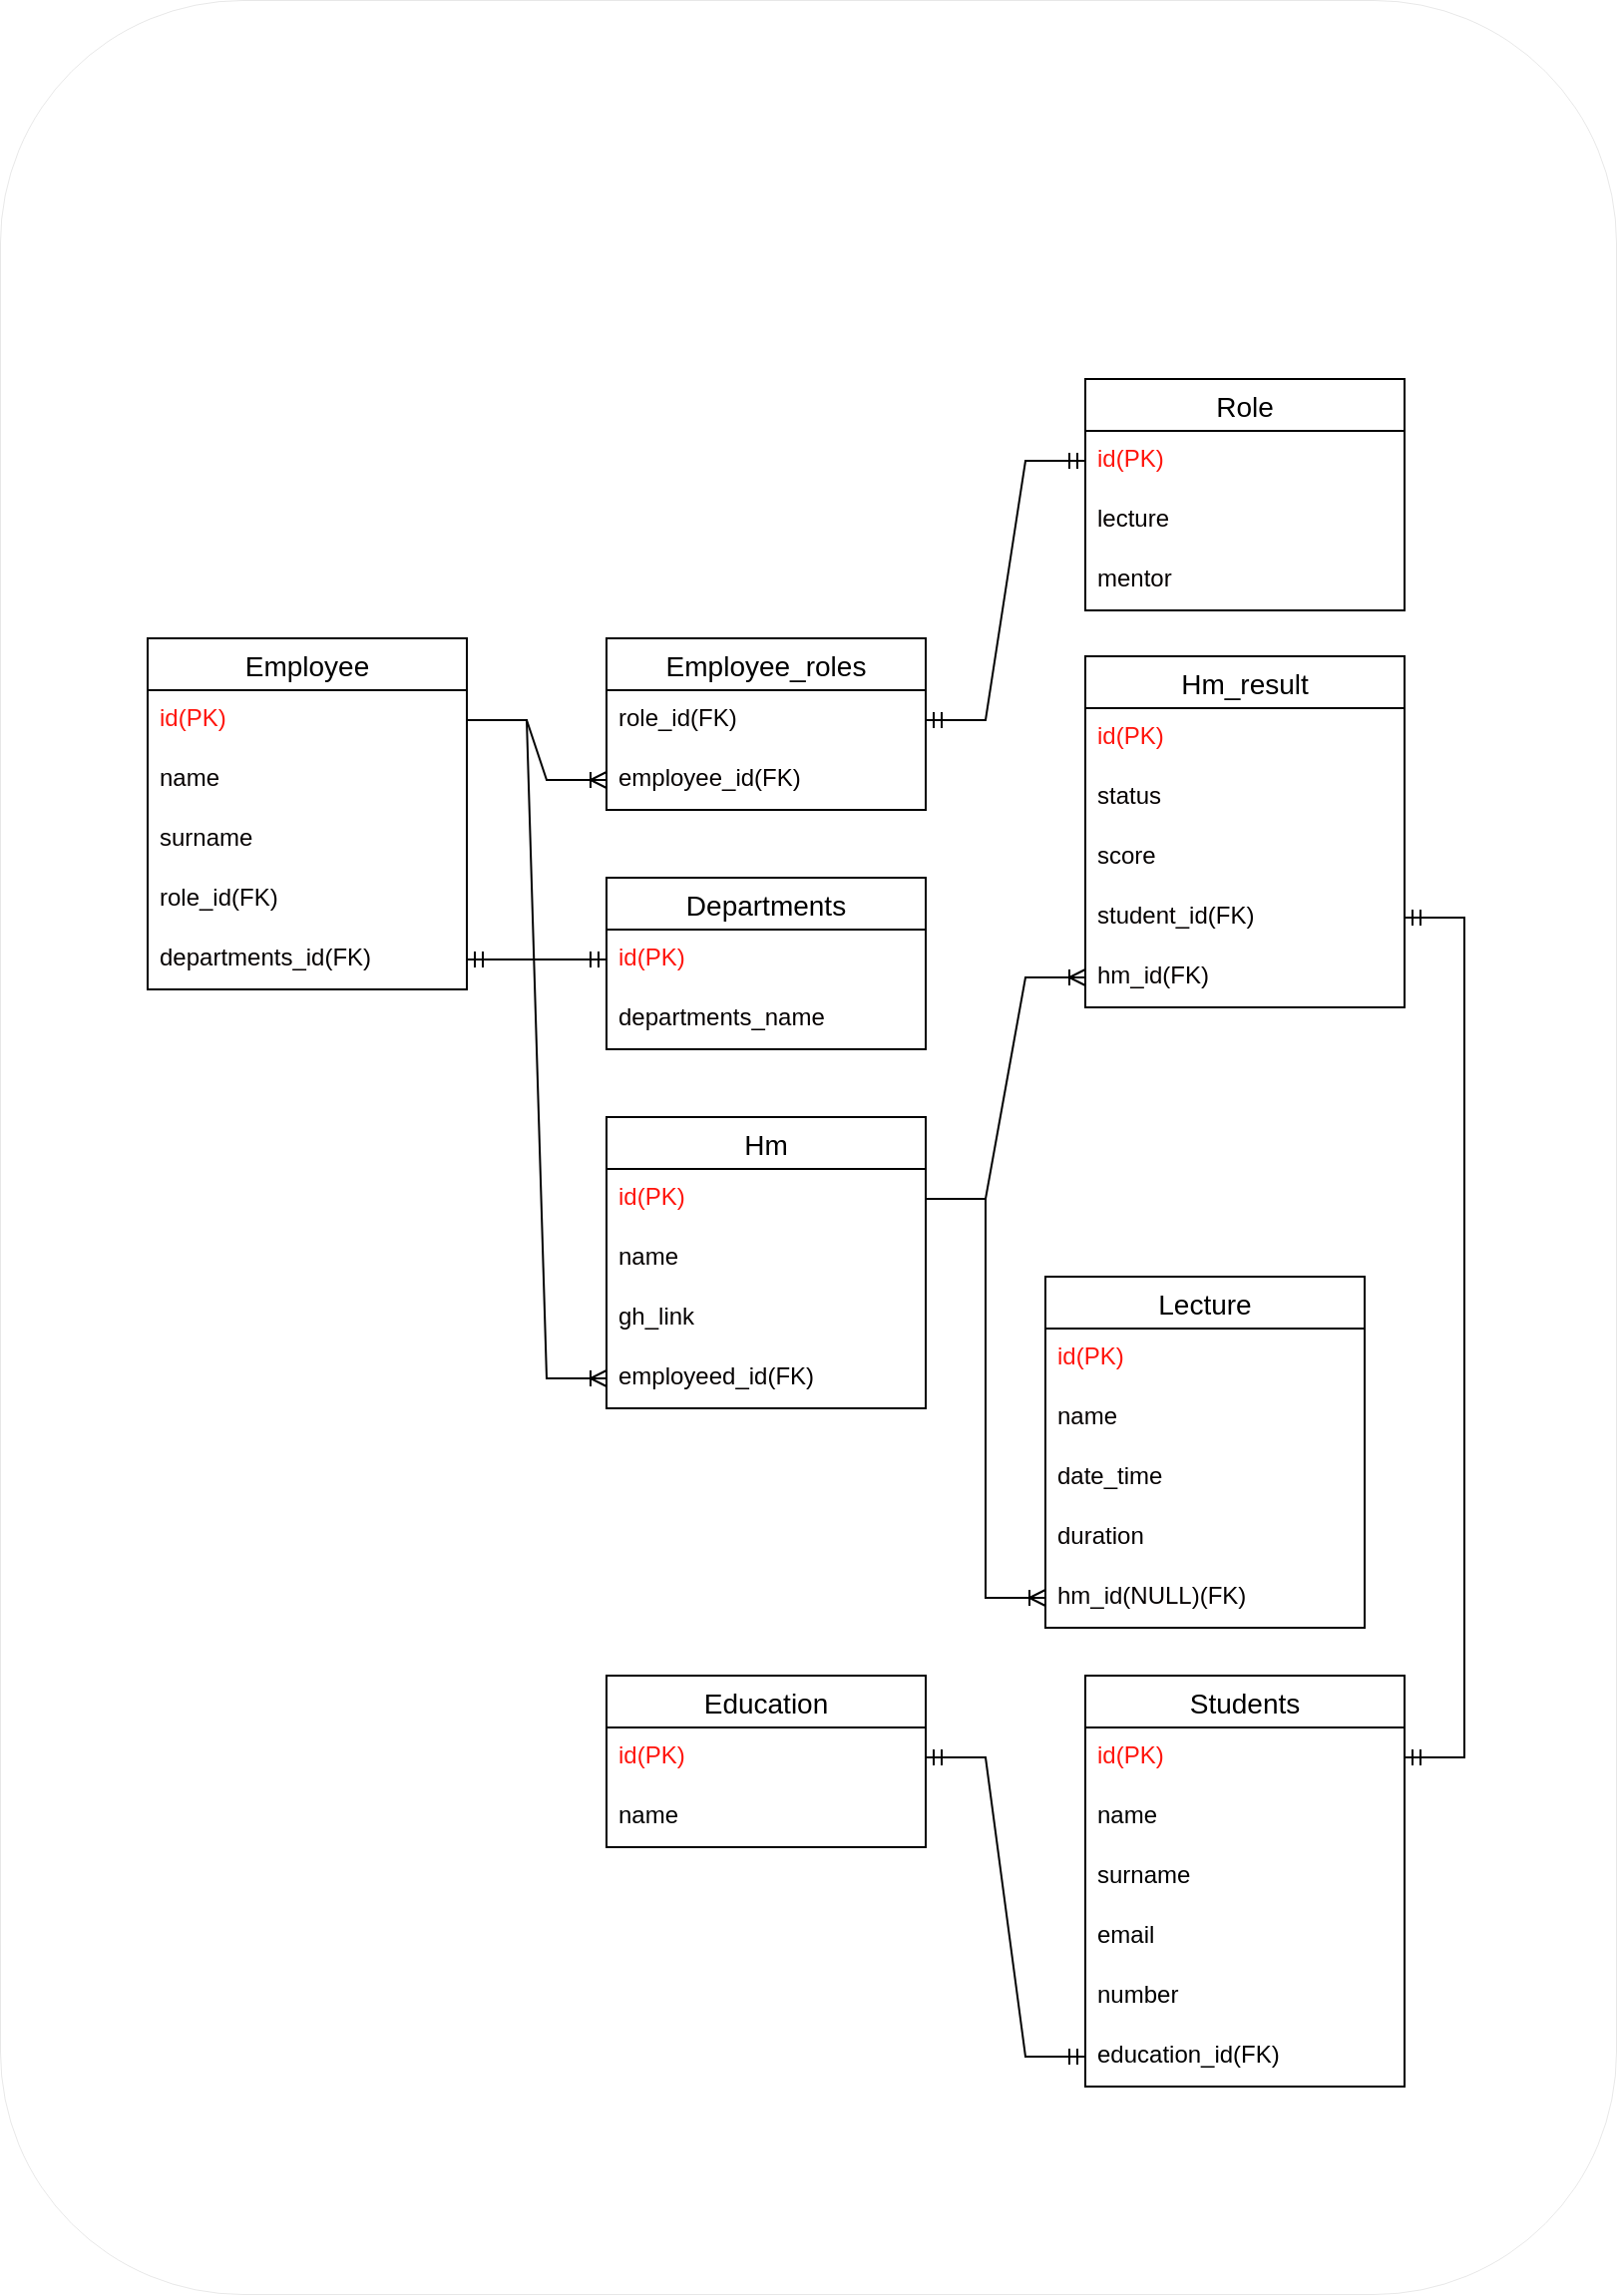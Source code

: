 <mxfile version="20.3.7" type="device"><diagram id="6gJSotQZ-EhypZ3zeEot" name="Страница 1"><mxGraphModel dx="1730" dy="945" grid="1" gridSize="10" guides="1" tooltips="1" connect="1" arrows="1" fold="1" page="1" pageScale="1" pageWidth="827" pageHeight="1169" math="0" shadow="0"><root><mxCell id="0"/><mxCell id="1" parent="0"/><mxCell id="FY84d4UfKOGvVVuvof9K-20" value="" style="rounded=1;whiteSpace=wrap;html=1;strokeWidth=0;" vertex="1" parent="1"><mxGeometry x="10" y="10" width="810" height="1150" as="geometry"/></mxCell><mxCell id="m9Bfrf7QLJoJbOVYGb9r-1" value="Students" style="swimlane;fontStyle=0;childLayout=stackLayout;horizontal=1;startSize=26;horizontalStack=0;resizeParent=1;resizeParentMax=0;resizeLast=0;collapsible=1;marginBottom=0;align=center;fontSize=14;" parent="1" vertex="1"><mxGeometry x="554" y="850" width="160" height="206" as="geometry"/></mxCell><mxCell id="m9Bfrf7QLJoJbOVYGb9r-2" value="id(PK)" style="text;strokeColor=none;fillColor=none;spacingLeft=4;spacingRight=4;overflow=hidden;rotatable=0;points=[[0,0.5],[1,0.5]];portConstraint=eastwest;fontSize=12;fontColor=#FF150D;" parent="m9Bfrf7QLJoJbOVYGb9r-1" vertex="1"><mxGeometry y="26" width="160" height="30" as="geometry"/></mxCell><mxCell id="m9Bfrf7QLJoJbOVYGb9r-4" value="name" style="text;strokeColor=none;fillColor=none;spacingLeft=4;spacingRight=4;overflow=hidden;rotatable=0;points=[[0,0.5],[1,0.5]];portConstraint=eastwest;fontSize=12;" parent="m9Bfrf7QLJoJbOVYGb9r-1" vertex="1"><mxGeometry y="56" width="160" height="30" as="geometry"/></mxCell><mxCell id="m9Bfrf7QLJoJbOVYGb9r-3" value="surname" style="text;strokeColor=none;fillColor=none;spacingLeft=4;spacingRight=4;overflow=hidden;rotatable=0;points=[[0,0.5],[1,0.5]];portConstraint=eastwest;fontSize=12;" parent="m9Bfrf7QLJoJbOVYGb9r-1" vertex="1"><mxGeometry y="86" width="160" height="30" as="geometry"/></mxCell><mxCell id="m9Bfrf7QLJoJbOVYGb9r-5" value="email" style="text;strokeColor=none;fillColor=none;spacingLeft=4;spacingRight=4;overflow=hidden;rotatable=0;points=[[0,0.5],[1,0.5]];portConstraint=eastwest;fontSize=12;" parent="m9Bfrf7QLJoJbOVYGb9r-1" vertex="1"><mxGeometry y="116" width="160" height="30" as="geometry"/></mxCell><mxCell id="m9Bfrf7QLJoJbOVYGb9r-6" value="number" style="text;strokeColor=none;fillColor=none;spacingLeft=4;spacingRight=4;overflow=hidden;rotatable=0;points=[[0,0.5],[1,0.5]];portConstraint=eastwest;fontSize=12;" parent="m9Bfrf7QLJoJbOVYGb9r-1" vertex="1"><mxGeometry y="146" width="160" height="30" as="geometry"/></mxCell><mxCell id="m9Bfrf7QLJoJbOVYGb9r-19" value="education_id(FK)" style="text;strokeColor=none;fillColor=none;spacingLeft=4;spacingRight=4;overflow=hidden;rotatable=0;points=[[0,0.5],[1,0.5]];portConstraint=eastwest;fontSize=12;" parent="m9Bfrf7QLJoJbOVYGb9r-1" vertex="1"><mxGeometry y="176" width="160" height="30" as="geometry"/></mxCell><mxCell id="m9Bfrf7QLJoJbOVYGb9r-13" value="Education" style="swimlane;fontStyle=0;childLayout=stackLayout;horizontal=1;startSize=26;horizontalStack=0;resizeParent=1;resizeParentMax=0;resizeLast=0;collapsible=1;marginBottom=0;align=center;fontSize=14;" parent="1" vertex="1"><mxGeometry x="314" y="850" width="160" height="86" as="geometry"/></mxCell><mxCell id="m9Bfrf7QLJoJbOVYGb9r-14" value="id(PK)" style="text;strokeColor=none;fillColor=none;spacingLeft=4;spacingRight=4;overflow=hidden;rotatable=0;points=[[0,0.5],[1,0.5]];portConstraint=eastwest;fontSize=12;fontColor=#FF150D;" parent="m9Bfrf7QLJoJbOVYGb9r-13" vertex="1"><mxGeometry y="26" width="160" height="30" as="geometry"/></mxCell><mxCell id="m9Bfrf7QLJoJbOVYGb9r-24" value="name" style="text;strokeColor=none;fillColor=none;spacingLeft=4;spacingRight=4;overflow=hidden;rotatable=0;points=[[0,0.5],[1,0.5]];portConstraint=eastwest;fontSize=12;" parent="m9Bfrf7QLJoJbOVYGb9r-13" vertex="1"><mxGeometry y="56" width="160" height="30" as="geometry"/></mxCell><mxCell id="m9Bfrf7QLJoJbOVYGb9r-20" value="" style="edgeStyle=entityRelationEdgeStyle;fontSize=12;html=1;endArrow=ERmandOne;startArrow=ERmandOne;rounded=0;fontColor=#FF150D;entryX=1;entryY=0.5;entryDx=0;entryDy=0;exitX=0;exitY=0.5;exitDx=0;exitDy=0;" parent="1" source="m9Bfrf7QLJoJbOVYGb9r-19" target="m9Bfrf7QLJoJbOVYGb9r-14" edge="1"><mxGeometry width="100" height="100" relative="1" as="geometry"><mxPoint x="364" y="250" as="sourcePoint"/><mxPoint x="464" y="150" as="targetPoint"/></mxGeometry></mxCell><mxCell id="m9Bfrf7QLJoJbOVYGb9r-26" value="Employee" style="swimlane;fontStyle=0;childLayout=stackLayout;horizontal=1;startSize=26;horizontalStack=0;resizeParent=1;resizeParentMax=0;resizeLast=0;collapsible=1;marginBottom=0;align=center;fontSize=14;" parent="1" vertex="1"><mxGeometry x="84" y="330" width="160" height="176" as="geometry"/></mxCell><mxCell id="m9Bfrf7QLJoJbOVYGb9r-27" value="id(PK)" style="text;strokeColor=none;fillColor=none;spacingLeft=4;spacingRight=4;overflow=hidden;rotatable=0;points=[[0,0.5],[1,0.5]];portConstraint=eastwest;fontSize=12;fontColor=#FF150D;" parent="m9Bfrf7QLJoJbOVYGb9r-26" vertex="1"><mxGeometry y="26" width="160" height="30" as="geometry"/></mxCell><mxCell id="m9Bfrf7QLJoJbOVYGb9r-28" value="name" style="text;strokeColor=none;fillColor=none;spacingLeft=4;spacingRight=4;overflow=hidden;rotatable=0;points=[[0,0.5],[1,0.5]];portConstraint=eastwest;fontSize=12;fontColor=#050000;" parent="m9Bfrf7QLJoJbOVYGb9r-26" vertex="1"><mxGeometry y="56" width="160" height="30" as="geometry"/></mxCell><mxCell id="m9Bfrf7QLJoJbOVYGb9r-29" value="surname" style="text;strokeColor=none;fillColor=none;spacingLeft=4;spacingRight=4;overflow=hidden;rotatable=0;points=[[0,0.5],[1,0.5]];portConstraint=eastwest;fontSize=12;fontColor=#050000;" parent="m9Bfrf7QLJoJbOVYGb9r-26" vertex="1"><mxGeometry y="86" width="160" height="30" as="geometry"/></mxCell><mxCell id="xUFZDnnabpERK50csijT-3" value="role_id(FK)" style="text;strokeColor=none;fillColor=none;spacingLeft=4;spacingRight=4;overflow=hidden;rotatable=0;points=[[0,0.5],[1,0.5]];portConstraint=eastwest;fontSize=12;fontColor=#050000;" parent="m9Bfrf7QLJoJbOVYGb9r-26" vertex="1"><mxGeometry y="116" width="160" height="30" as="geometry"/></mxCell><mxCell id="xUFZDnnabpERK50csijT-4" value="departments_id(FK)" style="text;strokeColor=none;fillColor=none;spacingLeft=4;spacingRight=4;overflow=hidden;rotatable=0;points=[[0,0.5],[1,0.5]];portConstraint=eastwest;fontSize=12;fontColor=#050000;" parent="m9Bfrf7QLJoJbOVYGb9r-26" vertex="1"><mxGeometry y="146" width="160" height="30" as="geometry"/></mxCell><mxCell id="m9Bfrf7QLJoJbOVYGb9r-30" value="Departments" style="swimlane;fontStyle=0;childLayout=stackLayout;horizontal=1;startSize=26;horizontalStack=0;resizeParent=1;resizeParentMax=0;resizeLast=0;collapsible=1;marginBottom=0;align=center;fontSize=14;" parent="1" vertex="1"><mxGeometry x="314" y="450" width="160" height="86" as="geometry"/></mxCell><mxCell id="m9Bfrf7QLJoJbOVYGb9r-31" value="id(PK)" style="text;strokeColor=none;fillColor=none;spacingLeft=4;spacingRight=4;overflow=hidden;rotatable=0;points=[[0,0.5],[1,0.5]];portConstraint=eastwest;fontSize=12;fontColor=#FF150D;" parent="m9Bfrf7QLJoJbOVYGb9r-30" vertex="1"><mxGeometry y="26" width="160" height="30" as="geometry"/></mxCell><mxCell id="m9Bfrf7QLJoJbOVYGb9r-32" value="departments_name" style="text;strokeColor=none;fillColor=none;spacingLeft=4;spacingRight=4;overflow=hidden;rotatable=0;points=[[0,0.5],[1,0.5]];portConstraint=eastwest;fontSize=12;fontColor=#050000;" parent="m9Bfrf7QLJoJbOVYGb9r-30" vertex="1"><mxGeometry y="56" width="160" height="30" as="geometry"/></mxCell><mxCell id="m9Bfrf7QLJoJbOVYGb9r-39" value="Employee_roles" style="swimlane;fontStyle=0;childLayout=stackLayout;horizontal=1;startSize=26;horizontalStack=0;resizeParent=1;resizeParentMax=0;resizeLast=0;collapsible=1;marginBottom=0;align=center;fontSize=14;" parent="1" vertex="1"><mxGeometry x="314" y="330" width="160" height="86" as="geometry"/></mxCell><mxCell id="m9Bfrf7QLJoJbOVYGb9r-40" value="role_id(FK)" style="text;strokeColor=none;fillColor=none;spacingLeft=4;spacingRight=4;overflow=hidden;rotatable=0;points=[[0,0.5],[1,0.5]];portConstraint=eastwest;fontSize=12;fontColor=#050000;" parent="m9Bfrf7QLJoJbOVYGb9r-39" vertex="1"><mxGeometry y="26" width="160" height="30" as="geometry"/></mxCell><mxCell id="m9Bfrf7QLJoJbOVYGb9r-41" value="employee_id(FK)" style="text;strokeColor=none;fillColor=none;spacingLeft=4;spacingRight=4;overflow=hidden;rotatable=0;points=[[0,0.5],[1,0.5]];portConstraint=eastwest;fontSize=12;fontColor=#050000;" parent="m9Bfrf7QLJoJbOVYGb9r-39" vertex="1"><mxGeometry y="56" width="160" height="30" as="geometry"/></mxCell><mxCell id="xUFZDnnabpERK50csijT-5" value="" style="edgeStyle=entityRelationEdgeStyle;fontSize=12;html=1;endArrow=ERmandOne;startArrow=ERmandOne;rounded=0;fontColor=#FF150D;entryX=0;entryY=0.5;entryDx=0;entryDy=0;exitX=1;exitY=0.5;exitDx=0;exitDy=0;" parent="1" source="xUFZDnnabpERK50csijT-4" target="m9Bfrf7QLJoJbOVYGb9r-31" edge="1"><mxGeometry width="100" height="100" relative="1" as="geometry"><mxPoint x="324" y="530" as="sourcePoint"/><mxPoint x="404" y="440" as="targetPoint"/></mxGeometry></mxCell><mxCell id="xUFZDnnabpERK50csijT-6" value="Role" style="swimlane;fontStyle=0;childLayout=stackLayout;horizontal=1;startSize=26;horizontalStack=0;resizeParent=1;resizeParentMax=0;resizeLast=0;collapsible=1;marginBottom=0;align=center;fontSize=14;" parent="1" vertex="1"><mxGeometry x="554" y="200" width="160" height="116" as="geometry"/></mxCell><mxCell id="xUFZDnnabpERK50csijT-7" value="id(PK)" style="text;strokeColor=none;fillColor=none;spacingLeft=4;spacingRight=4;overflow=hidden;rotatable=0;points=[[0,0.5],[1,0.5]];portConstraint=eastwest;fontSize=12;fontColor=#FF150D;" parent="xUFZDnnabpERK50csijT-6" vertex="1"><mxGeometry y="26" width="160" height="30" as="geometry"/></mxCell><mxCell id="xUFZDnnabpERK50csijT-8" value="lecture" style="text;strokeColor=none;fillColor=none;spacingLeft=4;spacingRight=4;overflow=hidden;rotatable=0;points=[[0,0.5],[1,0.5]];portConstraint=eastwest;fontSize=12;fontColor=#050000;" parent="xUFZDnnabpERK50csijT-6" vertex="1"><mxGeometry y="56" width="160" height="30" as="geometry"/></mxCell><mxCell id="FY84d4UfKOGvVVuvof9K-16" value="mentor" style="text;strokeColor=none;fillColor=none;spacingLeft=4;spacingRight=4;overflow=hidden;rotatable=0;points=[[0,0.5],[1,0.5]];portConstraint=eastwest;fontSize=12;fontColor=#050000;" vertex="1" parent="xUFZDnnabpERK50csijT-6"><mxGeometry y="86" width="160" height="30" as="geometry"/></mxCell><mxCell id="xUFZDnnabpERK50csijT-2" value="" style="edgeStyle=entityRelationEdgeStyle;fontSize=12;html=1;endArrow=ERmandOne;startArrow=ERmandOne;rounded=0;fontColor=#FF150D;entryX=0;entryY=0.5;entryDx=0;entryDy=0;exitX=1;exitY=0.5;exitDx=0;exitDy=0;" parent="1" source="m9Bfrf7QLJoJbOVYGb9r-40" target="xUFZDnnabpERK50csijT-7" edge="1"><mxGeometry width="100" height="100" relative="1" as="geometry"><mxPoint x="344" y="365" as="sourcePoint"/><mxPoint x="414" y="215" as="targetPoint"/></mxGeometry></mxCell><mxCell id="xUFZDnnabpERK50csijT-10" value="Lecture" style="swimlane;fontStyle=0;childLayout=stackLayout;horizontal=1;startSize=26;horizontalStack=0;resizeParent=1;resizeParentMax=0;resizeLast=0;collapsible=1;marginBottom=0;align=center;fontSize=14;" parent="1" vertex="1"><mxGeometry x="534" y="650" width="160" height="176" as="geometry"/></mxCell><mxCell id="xUFZDnnabpERK50csijT-11" value="id(PK)" style="text;strokeColor=none;fillColor=none;spacingLeft=4;spacingRight=4;overflow=hidden;rotatable=0;points=[[0,0.5],[1,0.5]];portConstraint=eastwest;fontSize=12;fontColor=#FF150D;" parent="xUFZDnnabpERK50csijT-10" vertex="1"><mxGeometry y="26" width="160" height="30" as="geometry"/></mxCell><mxCell id="xUFZDnnabpERK50csijT-12" value="name" style="text;strokeColor=none;fillColor=none;spacingLeft=4;spacingRight=4;overflow=hidden;rotatable=0;points=[[0,0.5],[1,0.5]];portConstraint=eastwest;fontSize=12;fontColor=#050000;" parent="xUFZDnnabpERK50csijT-10" vertex="1"><mxGeometry y="56" width="160" height="30" as="geometry"/></mxCell><mxCell id="xUFZDnnabpERK50csijT-13" value="date_time" style="text;strokeColor=none;fillColor=none;spacingLeft=4;spacingRight=4;overflow=hidden;rotatable=0;points=[[0,0.5],[1,0.5]];portConstraint=eastwest;fontSize=12;fontColor=#050000;" parent="xUFZDnnabpERK50csijT-10" vertex="1"><mxGeometry y="86" width="160" height="30" as="geometry"/></mxCell><mxCell id="xUFZDnnabpERK50csijT-14" value="duration" style="text;strokeColor=none;fillColor=none;spacingLeft=4;spacingRight=4;overflow=hidden;rotatable=0;points=[[0,0.5],[1,0.5]];portConstraint=eastwest;fontSize=12;fontColor=#050000;" parent="xUFZDnnabpERK50csijT-10" vertex="1"><mxGeometry y="116" width="160" height="30" as="geometry"/></mxCell><mxCell id="xUFZDnnabpERK50csijT-15" value="hm_id(NULL)(FK)" style="text;strokeColor=none;fillColor=none;spacingLeft=4;spacingRight=4;overflow=hidden;rotatable=0;points=[[0,0.5],[1,0.5]];portConstraint=eastwest;fontSize=12;fontColor=#050000;" parent="xUFZDnnabpERK50csijT-10" vertex="1"><mxGeometry y="146" width="160" height="30" as="geometry"/></mxCell><mxCell id="xUFZDnnabpERK50csijT-16" value="Hm" style="swimlane;fontStyle=0;childLayout=stackLayout;horizontal=1;startSize=26;horizontalStack=0;resizeParent=1;resizeParentMax=0;resizeLast=0;collapsible=1;marginBottom=0;align=center;fontSize=14;" parent="1" vertex="1"><mxGeometry x="314" y="570" width="160" height="146" as="geometry"/></mxCell><mxCell id="xUFZDnnabpERK50csijT-17" value="id(PK)" style="text;strokeColor=none;fillColor=none;spacingLeft=4;spacingRight=4;overflow=hidden;rotatable=0;points=[[0,0.5],[1,0.5]];portConstraint=eastwest;fontSize=12;fontColor=#FF150D;" parent="xUFZDnnabpERK50csijT-16" vertex="1"><mxGeometry y="26" width="160" height="30" as="geometry"/></mxCell><mxCell id="xUFZDnnabpERK50csijT-18" value="name" style="text;strokeColor=none;fillColor=none;spacingLeft=4;spacingRight=4;overflow=hidden;rotatable=0;points=[[0,0.5],[1,0.5]];portConstraint=eastwest;fontSize=12;fontColor=#050000;" parent="xUFZDnnabpERK50csijT-16" vertex="1"><mxGeometry y="56" width="160" height="30" as="geometry"/></mxCell><mxCell id="xUFZDnnabpERK50csijT-19" value="gh_link" style="text;strokeColor=none;fillColor=none;spacingLeft=4;spacingRight=4;overflow=hidden;rotatable=0;points=[[0,0.5],[1,0.5]];portConstraint=eastwest;fontSize=12;fontColor=#050000;" parent="xUFZDnnabpERK50csijT-16" vertex="1"><mxGeometry y="86" width="160" height="30" as="geometry"/></mxCell><mxCell id="xUFZDnnabpERK50csijT-20" value="employeed_id(FK)" style="text;strokeColor=none;fillColor=none;spacingLeft=4;spacingRight=4;overflow=hidden;rotatable=0;points=[[0,0.5],[1,0.5]];portConstraint=eastwest;fontSize=12;fontColor=#050000;" parent="xUFZDnnabpERK50csijT-16" vertex="1"><mxGeometry y="116" width="160" height="30" as="geometry"/></mxCell><mxCell id="xUFZDnnabpERK50csijT-21" value="Hm_result" style="swimlane;fontStyle=0;childLayout=stackLayout;horizontal=1;startSize=26;horizontalStack=0;resizeParent=1;resizeParentMax=0;resizeLast=0;collapsible=1;marginBottom=0;align=center;fontSize=14;" parent="1" vertex="1"><mxGeometry x="554" y="339" width="160" height="176" as="geometry"/></mxCell><mxCell id="xUFZDnnabpERK50csijT-22" value="id(PK)" style="text;strokeColor=none;fillColor=none;spacingLeft=4;spacingRight=4;overflow=hidden;rotatable=0;points=[[0,0.5],[1,0.5]];portConstraint=eastwest;fontSize=12;fontColor=#FF150D;" parent="xUFZDnnabpERK50csijT-21" vertex="1"><mxGeometry y="26" width="160" height="30" as="geometry"/></mxCell><mxCell id="xUFZDnnabpERK50csijT-23" value="status" style="text;strokeColor=none;fillColor=none;spacingLeft=4;spacingRight=4;overflow=hidden;rotatable=0;points=[[0,0.5],[1,0.5]];portConstraint=eastwest;fontSize=12;fontColor=#050000;" parent="xUFZDnnabpERK50csijT-21" vertex="1"><mxGeometry y="56" width="160" height="30" as="geometry"/></mxCell><mxCell id="xUFZDnnabpERK50csijT-24" value="score" style="text;strokeColor=none;fillColor=none;spacingLeft=4;spacingRight=4;overflow=hidden;rotatable=0;points=[[0,0.5],[1,0.5]];portConstraint=eastwest;fontSize=12;fontColor=#050000;" parent="xUFZDnnabpERK50csijT-21" vertex="1"><mxGeometry y="86" width="160" height="30" as="geometry"/></mxCell><mxCell id="xUFZDnnabpERK50csijT-25" value="student_id(FK)" style="text;strokeColor=none;fillColor=none;spacingLeft=4;spacingRight=4;overflow=hidden;rotatable=0;points=[[0,0.5],[1,0.5]];portConstraint=eastwest;fontSize=12;fontColor=#050000;" parent="xUFZDnnabpERK50csijT-21" vertex="1"><mxGeometry y="116" width="160" height="30" as="geometry"/></mxCell><mxCell id="xUFZDnnabpERK50csijT-26" value="hm_id(FK)" style="text;strokeColor=none;fillColor=none;spacingLeft=4;spacingRight=4;overflow=hidden;rotatable=0;points=[[0,0.5],[1,0.5]];portConstraint=eastwest;fontSize=12;fontColor=#050000;" parent="xUFZDnnabpERK50csijT-21" vertex="1"><mxGeometry y="146" width="160" height="30" as="geometry"/></mxCell><mxCell id="FY84d4UfKOGvVVuvof9K-1" value="" style="edgeStyle=entityRelationEdgeStyle;fontSize=12;html=1;endArrow=ERoneToMany;rounded=0;exitX=1;exitY=0.5;exitDx=0;exitDy=0;entryX=0;entryY=0.5;entryDx=0;entryDy=0;" edge="1" parent="1" source="m9Bfrf7QLJoJbOVYGb9r-27" target="xUFZDnnabpERK50csijT-20"><mxGeometry width="100" height="100" relative="1" as="geometry"><mxPoint x="434" y="270" as="sourcePoint"/><mxPoint x="534" y="170" as="targetPoint"/></mxGeometry></mxCell><mxCell id="FY84d4UfKOGvVVuvof9K-8" value="" style="edgeStyle=entityRelationEdgeStyle;fontSize=12;html=1;endArrow=ERoneToMany;rounded=0;entryX=0;entryY=0.5;entryDx=0;entryDy=0;" edge="1" parent="1" source="m9Bfrf7QLJoJbOVYGb9r-27" target="m9Bfrf7QLJoJbOVYGb9r-41"><mxGeometry width="100" height="100" relative="1" as="geometry"><mxPoint x="434" y="640" as="sourcePoint"/><mxPoint x="534" y="540" as="targetPoint"/></mxGeometry></mxCell><mxCell id="FY84d4UfKOGvVVuvof9K-11" value="" style="edgeStyle=entityRelationEdgeStyle;fontSize=12;html=1;endArrow=ERoneToMany;rounded=0;entryX=0;entryY=0.5;entryDx=0;entryDy=0;exitX=1;exitY=0.5;exitDx=0;exitDy=0;" edge="1" parent="1" source="xUFZDnnabpERK50csijT-17" target="xUFZDnnabpERK50csijT-15"><mxGeometry width="100" height="100" relative="1" as="geometry"><mxPoint x="504.0" y="680" as="sourcePoint"/><mxPoint x="584.0" y="710" as="targetPoint"/></mxGeometry></mxCell><mxCell id="FY84d4UfKOGvVVuvof9K-12" value="" style="edgeStyle=entityRelationEdgeStyle;fontSize=12;html=1;endArrow=ERoneToMany;rounded=0;entryX=0;entryY=0.5;entryDx=0;entryDy=0;exitX=1;exitY=0.5;exitDx=0;exitDy=0;" edge="1" parent="1" source="xUFZDnnabpERK50csijT-17" target="xUFZDnnabpERK50csijT-26"><mxGeometry width="100" height="100" relative="1" as="geometry"><mxPoint x="564.0" y="730" as="sourcePoint"/><mxPoint x="644.0" y="760" as="targetPoint"/></mxGeometry></mxCell><mxCell id="FY84d4UfKOGvVVuvof9K-15" value="" style="edgeStyle=entityRelationEdgeStyle;fontSize=12;html=1;endArrow=ERmandOne;startArrow=ERmandOne;rounded=0;fontColor=#FF150D;entryX=1;entryY=0.5;entryDx=0;entryDy=0;exitX=1;exitY=0.5;exitDx=0;exitDy=0;" edge="1" parent="1" source="xUFZDnnabpERK50csijT-25" target="m9Bfrf7QLJoJbOVYGb9r-2"><mxGeometry width="100" height="100" relative="1" as="geometry"><mxPoint x="964" y="1116" as="sourcePoint"/><mxPoint x="744" y="940" as="targetPoint"/></mxGeometry></mxCell></root></mxGraphModel></diagram></mxfile>